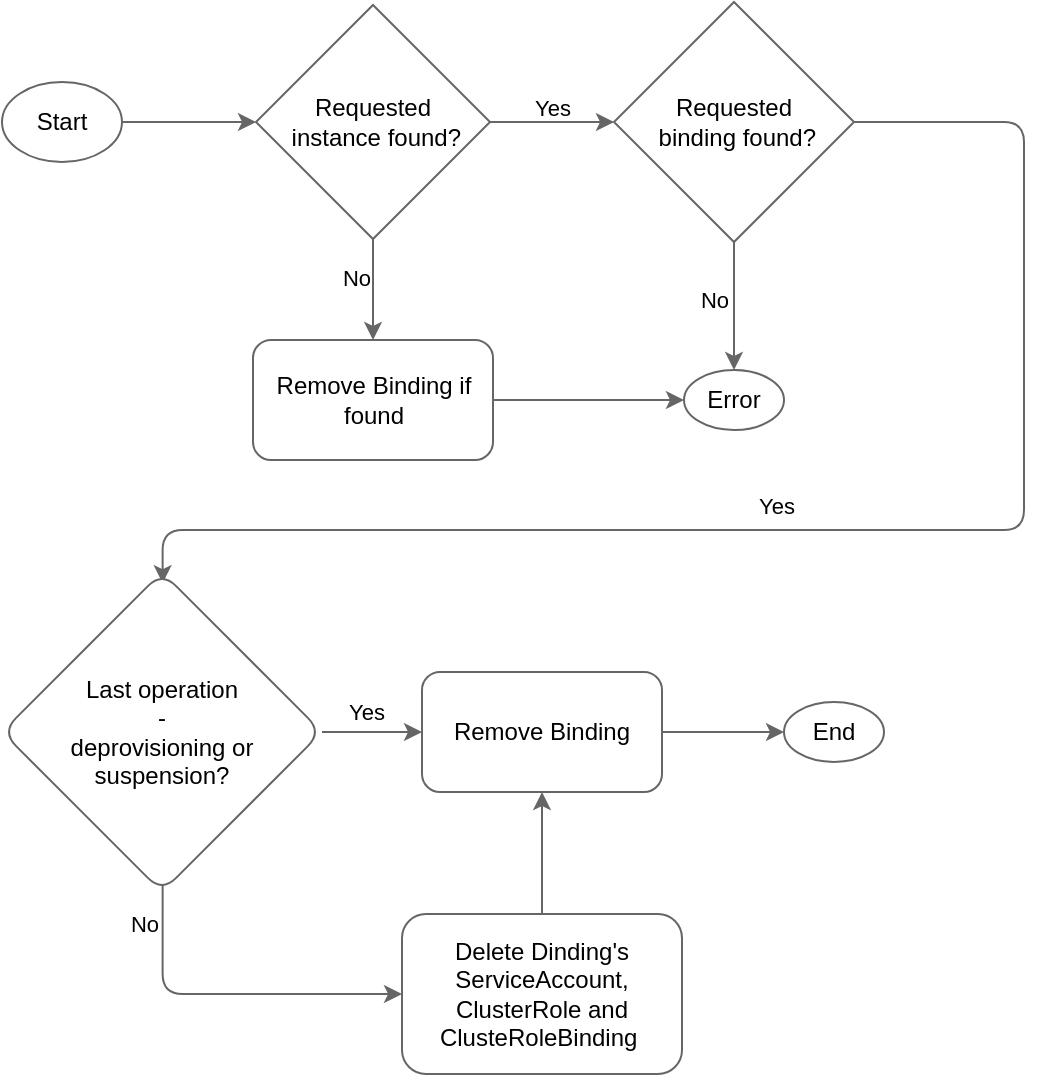<mxfile version="24.7.17">
  <diagram name="Page-1" id="DYFdJtEx81X-teSN2fxA">
    <mxGraphModel dx="1506" dy="630" grid="0" gridSize="10" guides="1" tooltips="1" connect="1" arrows="1" fold="1" page="0" pageScale="1" pageWidth="850" pageHeight="1100" background="#ffffff" math="0" shadow="0">
      <root>
        <mxCell id="0" />
        <mxCell id="1" parent="0" />
        <mxCell id="uTxP797zPTyYRlyg6JWm-3" style="edgeStyle=orthogonalEdgeStyle;rounded=1;orthogonalLoop=1;jettySize=auto;html=1;curved=0;strokeColor=#666666;" parent="1" source="uTxP797zPTyYRlyg6JWm-1" target="uTxP797zPTyYRlyg6JWm-4" edge="1">
          <mxGeometry relative="1" as="geometry">
            <mxPoint x="120" y="100" as="targetPoint" />
          </mxGeometry>
        </mxCell>
        <mxCell id="uTxP797zPTyYRlyg6JWm-1" value="Start" style="ellipse;whiteSpace=wrap;html=1;fillColor=#ffffff;fontColor=#000000;strokeColor=#666666;" parent="1" vertex="1">
          <mxGeometry x="153" y="80" width="60" height="40" as="geometry" />
        </mxCell>
        <mxCell id="uTxP797zPTyYRlyg6JWm-8" style="edgeStyle=orthogonalEdgeStyle;rounded=1;orthogonalLoop=1;jettySize=auto;html=1;curved=0;strokeColor=#666666;fontColor=#000000;labelBackgroundColor=none;" parent="1" source="uTxP797zPTyYRlyg6JWm-4" target="uTxP797zPTyYRlyg6JWm-7" edge="1">
          <mxGeometry relative="1" as="geometry" />
        </mxCell>
        <mxCell id="uTxP797zPTyYRlyg6JWm-10" value="No" style="edgeLabel;html=1;align=center;verticalAlign=middle;resizable=0;points=[];labelBackgroundColor=none;fontColor=#000000;" parent="uTxP797zPTyYRlyg6JWm-8" vertex="1" connectable="0">
          <mxGeometry x="-0.196" y="-1" relative="1" as="geometry">
            <mxPoint x="-8" y="-1" as="offset" />
          </mxGeometry>
        </mxCell>
        <mxCell id="uTxP797zPTyYRlyg6JWm-13" value="Yes" style="edgeStyle=orthogonalEdgeStyle;rounded=1;orthogonalLoop=1;jettySize=auto;html=1;curved=0;strokeColor=#666666;labelBackgroundColor=none;fontColor=#000000;" parent="1" source="uTxP797zPTyYRlyg6JWm-4" target="uTxP797zPTyYRlyg6JWm-14" edge="1">
          <mxGeometry x="-0.018" y="7" relative="1" as="geometry">
            <mxPoint x="440" y="100" as="targetPoint" />
            <mxPoint as="offset" />
          </mxGeometry>
        </mxCell>
        <mxCell id="uTxP797zPTyYRlyg6JWm-4" value="Requested&lt;br&gt;&amp;nbsp;instance found?" style="rhombus;whiteSpace=wrap;html=1;fillColor=#ffffff;fontColor=#000000;strokeColor=#666666;" parent="1" vertex="1">
          <mxGeometry x="280" y="41.5" width="117" height="117" as="geometry" />
        </mxCell>
        <mxCell id="uTxP797zPTyYRlyg6JWm-9" style="edgeStyle=orthogonalEdgeStyle;rounded=1;orthogonalLoop=1;jettySize=auto;html=1;curved=0;strokeColor=#666666;" parent="1" source="uTxP797zPTyYRlyg6JWm-7" target="uTxP797zPTyYRlyg6JWm-16" edge="1">
          <mxGeometry relative="1" as="geometry">
            <mxPoint x="433.0" y="250" as="targetPoint" />
          </mxGeometry>
        </mxCell>
        <mxCell id="uTxP797zPTyYRlyg6JWm-7" value="Remove Binding if found" style="whiteSpace=wrap;html=1;fillColor=#ffffff;fontColor=#000000;strokeColor=#666666;rounded=1;" parent="1" vertex="1">
          <mxGeometry x="278.5" y="209" width="120" height="60" as="geometry" />
        </mxCell>
        <mxCell id="uTxP797zPTyYRlyg6JWm-17" value="No" style="edgeStyle=orthogonalEdgeStyle;rounded=1;orthogonalLoop=1;jettySize=auto;html=1;curved=0;strokeColor=#666666;fontColor=#000000;labelBackgroundColor=none;" parent="1" source="uTxP797zPTyYRlyg6JWm-14" target="uTxP797zPTyYRlyg6JWm-16" edge="1">
          <mxGeometry x="-0.095" y="-10" relative="1" as="geometry">
            <mxPoint as="offset" />
          </mxGeometry>
        </mxCell>
        <mxCell id="uTxP797zPTyYRlyg6JWm-19" value="Yes" style="edgeStyle=orthogonalEdgeStyle;rounded=1;orthogonalLoop=1;jettySize=auto;html=1;curved=0;strokeColor=#666666;labelBackgroundColor=none;fontColor=#000000;entryX=0.502;entryY=0.035;entryDx=0;entryDy=0;entryPerimeter=0;exitX=1;exitY=0.5;exitDx=0;exitDy=0;" parent="1" source="uTxP797zPTyYRlyg6JWm-14" target="uTxP797zPTyYRlyg6JWm-21" edge="1">
          <mxGeometry x="0.107" y="-12" relative="1" as="geometry">
            <mxPoint x="710" y="180" as="targetPoint" />
            <mxPoint as="offset" />
            <Array as="points">
              <mxPoint x="664" y="100" />
              <mxPoint x="664" y="304" />
              <mxPoint x="233" y="304" />
            </Array>
          </mxGeometry>
        </mxCell>
        <mxCell id="uTxP797zPTyYRlyg6JWm-14" value="Requested&lt;br&gt;&amp;nbsp;binding found?" style="rhombus;whiteSpace=wrap;html=1;fillColor=#ffffff;fontColor=#000000;strokeColor=#666666;" parent="1" vertex="1">
          <mxGeometry x="459" y="40" width="120" height="120" as="geometry" />
        </mxCell>
        <mxCell id="uTxP797zPTyYRlyg6JWm-16" value="Error" style="ellipse;whiteSpace=wrap;html=1;fillColor=#ffffff;fontColor=#000000;strokeColor=#666666;" parent="1" vertex="1">
          <mxGeometry x="494" y="224" width="50" height="30" as="geometry" />
        </mxCell>
        <mxCell id="uTxP797zPTyYRlyg6JWm-23" value="Yes" style="edgeStyle=orthogonalEdgeStyle;rounded=1;orthogonalLoop=1;jettySize=auto;html=1;curved=0;strokeColor=#666666;fontColor=#000000;labelBackgroundColor=none;exitX=1;exitY=0.5;exitDx=0;exitDy=0;" parent="1" source="uTxP797zPTyYRlyg6JWm-21" target="uTxP797zPTyYRlyg6JWm-24" edge="1">
          <mxGeometry x="-0.12" y="10" relative="1" as="geometry">
            <mxPoint x="590" y="340.0" as="targetPoint" />
            <mxPoint as="offset" />
          </mxGeometry>
        </mxCell>
        <mxCell id="uTxP797zPTyYRlyg6JWm-26" style="edgeStyle=orthogonalEdgeStyle;rounded=1;orthogonalLoop=1;jettySize=auto;html=1;entryX=0;entryY=0.5;entryDx=0;entryDy=0;curved=0;strokeColor=#666666;fontColor=#000000;labelBackgroundColor=none;exitX=0.502;exitY=0.973;exitDx=0;exitDy=0;exitPerimeter=0;" parent="1" source="uTxP797zPTyYRlyg6JWm-21" target="uTxP797zPTyYRlyg6JWm-25" edge="1">
          <mxGeometry relative="1" as="geometry">
            <Array as="points">
              <mxPoint x="233" y="536" />
            </Array>
          </mxGeometry>
        </mxCell>
        <mxCell id="uTxP797zPTyYRlyg6JWm-28" value="No" style="edgeLabel;html=1;align=center;verticalAlign=middle;resizable=0;points=[];labelBackgroundColor=none;fontColor=#000000;" parent="uTxP797zPTyYRlyg6JWm-26" vertex="1" connectable="0">
          <mxGeometry x="-0.782" y="1" relative="1" as="geometry">
            <mxPoint x="-11" y="1" as="offset" />
          </mxGeometry>
        </mxCell>
        <mxCell id="uTxP797zPTyYRlyg6JWm-21" value="Last operation &lt;br&gt;-&lt;br&gt;deprovisioning or suspension?" style="rhombus;whiteSpace=wrap;html=1;fillColor=#ffffff;fontColor=#000000;strokeColor=#666666;rounded=1;" parent="1" vertex="1">
          <mxGeometry x="153" y="325" width="160" height="160" as="geometry" />
        </mxCell>
        <mxCell id="uTxP797zPTyYRlyg6JWm-30" style="edgeStyle=orthogonalEdgeStyle;rounded=1;orthogonalLoop=1;jettySize=auto;html=1;curved=0;strokeColor=#666666;" parent="1" source="uTxP797zPTyYRlyg6JWm-24" target="uTxP797zPTyYRlyg6JWm-29" edge="1">
          <mxGeometry relative="1" as="geometry" />
        </mxCell>
        <mxCell id="uTxP797zPTyYRlyg6JWm-24" value="Remove Binding" style="whiteSpace=wrap;html=1;fillColor=#ffffff;fontColor=#000000;strokeColor=#666666;rounded=1;" parent="1" vertex="1">
          <mxGeometry x="363" y="375" width="120" height="60" as="geometry" />
        </mxCell>
        <mxCell id="uTxP797zPTyYRlyg6JWm-27" style="edgeStyle=orthogonalEdgeStyle;rounded=1;orthogonalLoop=1;jettySize=auto;html=1;curved=0;strokeColor=#666666;" parent="1" source="uTxP797zPTyYRlyg6JWm-25" target="uTxP797zPTyYRlyg6JWm-24" edge="1">
          <mxGeometry relative="1" as="geometry" />
        </mxCell>
        <mxCell id="uTxP797zPTyYRlyg6JWm-25" value="Delete Dinding&#39;s ServiceAccount, ClusterRole and ClusteRoleBinding&amp;nbsp;" style="whiteSpace=wrap;html=1;fillColor=#ffffff;fontColor=#000000;strokeColor=#666666;rounded=1;" parent="1" vertex="1">
          <mxGeometry x="353" y="496" width="140" height="80" as="geometry" />
        </mxCell>
        <mxCell id="uTxP797zPTyYRlyg6JWm-29" value="End" style="ellipse;whiteSpace=wrap;html=1;fillColor=#ffffff;fontColor=#000000;strokeColor=#666666;" parent="1" vertex="1">
          <mxGeometry x="544" y="390" width="50" height="30" as="geometry" />
        </mxCell>
      </root>
    </mxGraphModel>
  </diagram>
</mxfile>
